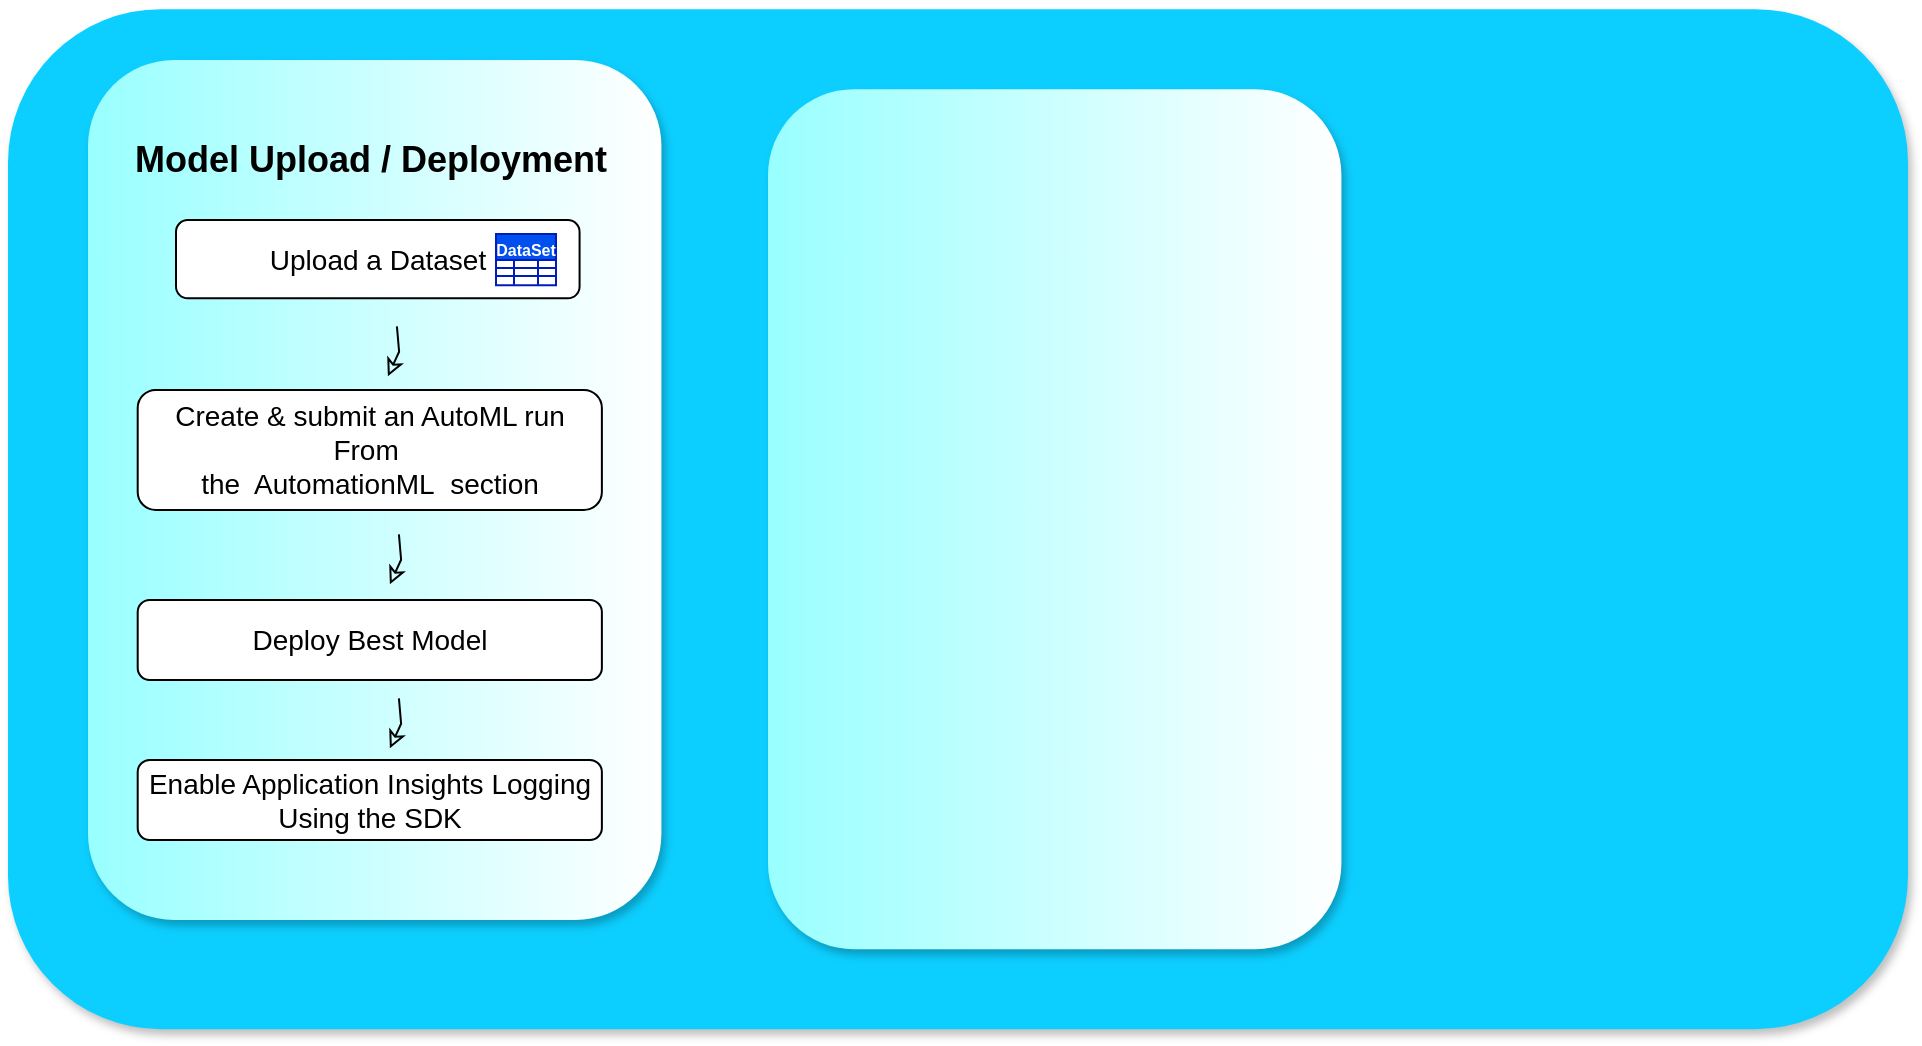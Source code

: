 <mxfile version="14.2.9" type="github">
  <diagram id="bWSiVzXVYiemJUn2zaMI" name="Page-1">
    <mxGraphModel dx="2500" dy="934" grid="1" gridSize="10" guides="1" tooltips="1" connect="1" arrows="1" fold="1" page="1" pageScale="1" pageWidth="827" pageHeight="1169" math="0" shadow="0">
      <root>
        <mxCell id="0" />
        <mxCell id="1" parent="0" />
        <mxCell id="5rxs8f5xK6HCip4G3xZq-81" value="" style="rounded=1;whiteSpace=wrap;html=1;shadow=1;gradientDirection=north;strokeColor=none;fillColor=#0DCFFF;" vertex="1" parent="1">
          <mxGeometry x="-680" y="559.59" width="950" height="510" as="geometry" />
        </mxCell>
        <mxCell id="5rxs8f5xK6HCip4G3xZq-130" value="" style="group" vertex="1" connectable="0" parent="1">
          <mxGeometry x="-640" y="585" width="286.71" height="430" as="geometry" />
        </mxCell>
        <mxCell id="5rxs8f5xK6HCip4G3xZq-82" value="" style="rounded=1;whiteSpace=wrap;html=1;shadow=1;gradientColor=#ffffff;fillColor=#99FFFF;gradientDirection=east;strokeColor=none;" vertex="1" parent="5rxs8f5xK6HCip4G3xZq-130">
          <mxGeometry width="286.71" height="430" as="geometry" />
        </mxCell>
        <mxCell id="5rxs8f5xK6HCip4G3xZq-87" style="edgeStyle=none;rounded=0;orthogonalLoop=1;jettySize=auto;html=1;endArrow=classic;endFill=0;fontColor=#AB0F58;" edge="1" parent="5rxs8f5xK6HCip4G3xZq-130">
          <mxGeometry x="-2" y="37" as="geometry">
            <Array as="points">
              <mxPoint x="155.553" y="145.883" />
            </Array>
            <mxPoint x="154.462" y="133.151" as="sourcePoint" />
            <mxPoint x="149.944" y="158.103" as="targetPoint" />
          </mxGeometry>
        </mxCell>
        <mxCell id="5rxs8f5xK6HCip4G3xZq-90" value="" style="group" vertex="1" connectable="0" parent="5rxs8f5xK6HCip4G3xZq-130">
          <mxGeometry x="24.849" y="165.005" width="232.095" height="60" as="geometry" />
        </mxCell>
        <mxCell id="5rxs8f5xK6HCip4G3xZq-91" value="&lt;font style=&quot;font-size: 14px&quot;&gt;Create &amp;amp; submit an AutoML run From&amp;nbsp;&lt;br&gt;the&amp;nbsp; AutomationML&amp;nbsp; section&lt;/font&gt;" style="rounded=1;whiteSpace=wrap;html=1;" vertex="1" parent="5rxs8f5xK6HCip4G3xZq-90">
          <mxGeometry width="232.09" height="60" as="geometry" />
        </mxCell>
        <mxCell id="5rxs8f5xK6HCip4G3xZq-93" value="&lt;font style=&quot;font-size: 18px&quot;&gt;&lt;b&gt;Model Upload / Deployment&lt;/b&gt;&lt;/font&gt;" style="text;html=1;align=center;verticalAlign=middle;resizable=0;points=[];autosize=1;" vertex="1" parent="5rxs8f5xK6HCip4G3xZq-130">
          <mxGeometry x="15.9" y="40" width="250" height="20" as="geometry" />
        </mxCell>
        <mxCell id="5rxs8f5xK6HCip4G3xZq-94" value="" style="group" vertex="1" connectable="0" parent="5rxs8f5xK6HCip4G3xZq-130">
          <mxGeometry x="24.849" y="269.995" width="232.095" height="60" as="geometry" />
        </mxCell>
        <mxCell id="5rxs8f5xK6HCip4G3xZq-95" value="&lt;span style=&quot;font-size: 14px&quot;&gt;Deploy Best Model&lt;/span&gt;" style="rounded=1;whiteSpace=wrap;html=1;" vertex="1" parent="5rxs8f5xK6HCip4G3xZq-94">
          <mxGeometry width="232.09" height="40" as="geometry" />
        </mxCell>
        <mxCell id="5rxs8f5xK6HCip4G3xZq-96" style="edgeStyle=none;rounded=0;orthogonalLoop=1;jettySize=auto;html=1;endArrow=classic;endFill=0;fontColor=#AB0F58;" edge="1" parent="5rxs8f5xK6HCip4G3xZq-130">
          <mxGeometry x="-1" y="141" as="geometry">
            <Array as="points">
              <mxPoint x="156.553" y="249.883" />
            </Array>
            <mxPoint x="155.462" y="237.151" as="sourcePoint" />
            <mxPoint x="150.944" y="262.103" as="targetPoint" />
          </mxGeometry>
        </mxCell>
        <mxCell id="5rxs8f5xK6HCip4G3xZq-97" value="" style="group" vertex="1" connectable="0" parent="5rxs8f5xK6HCip4G3xZq-130">
          <mxGeometry x="24.849" y="350.005" width="232.095" height="60" as="geometry" />
        </mxCell>
        <mxCell id="5rxs8f5xK6HCip4G3xZq-98" value="&lt;span style=&quot;font-size: 14px&quot;&gt;Enable Application Insights&amp;nbsp;Logging Using the SDK&lt;/span&gt;" style="rounded=1;whiteSpace=wrap;html=1;" vertex="1" parent="5rxs8f5xK6HCip4G3xZq-97">
          <mxGeometry width="232.09" height="40" as="geometry" />
        </mxCell>
        <mxCell id="5rxs8f5xK6HCip4G3xZq-99" style="edgeStyle=none;rounded=0;orthogonalLoop=1;jettySize=auto;html=1;endArrow=classic;endFill=0;fontColor=#AB0F58;" edge="1" parent="5rxs8f5xK6HCip4G3xZq-130">
          <mxGeometry x="-1" y="223" as="geometry">
            <Array as="points">
              <mxPoint x="156.553" y="331.883" />
            </Array>
            <mxPoint x="155.462" y="319.151" as="sourcePoint" />
            <mxPoint x="150.944" y="344.103" as="targetPoint" />
          </mxGeometry>
        </mxCell>
        <mxCell id="5rxs8f5xK6HCip4G3xZq-111" value="" style="group" vertex="1" connectable="0" parent="5rxs8f5xK6HCip4G3xZq-130">
          <mxGeometry x="44" y="80" width="201.79" height="42.58" as="geometry" />
        </mxCell>
        <mxCell id="5rxs8f5xK6HCip4G3xZq-112" value="&lt;font style=&quot;font-size: 14px&quot;&gt;Upload a Dataset&lt;/font&gt;" style="rounded=1;whiteSpace=wrap;html=1;align=center;" vertex="1" parent="5rxs8f5xK6HCip4G3xZq-111">
          <mxGeometry width="201.79" height="39.17" as="geometry" />
        </mxCell>
        <mxCell id="5rxs8f5xK6HCip4G3xZq-113" value="&lt;font style=&quot;font-size: 8px&quot;&gt;DataSet&lt;/font&gt;" style="shape=table;html=1;whiteSpace=wrap;startSize=13;container=1;collapsible=0;childLayout=tableLayout;fontStyle=1;align=center;fillColor=#0050ef;strokeColor=#001DBC;fontColor=#ffffff;" vertex="1" parent="5rxs8f5xK6HCip4G3xZq-111">
          <mxGeometry x="160" y="7" width="30" height="25.58" as="geometry" />
        </mxCell>
        <mxCell id="5rxs8f5xK6HCip4G3xZq-114" value="" style="shape=partialRectangle;html=1;whiteSpace=wrap;collapsible=0;dropTarget=0;pointerEvents=0;fillColor=none;top=0;left=0;bottom=0;right=0;points=[[0,0.5],[1,0.5]];portConstraint=eastwest;" vertex="1" parent="5rxs8f5xK6HCip4G3xZq-113">
          <mxGeometry y="13" width="30" as="geometry" />
        </mxCell>
        <mxCell id="5rxs8f5xK6HCip4G3xZq-115" value="" style="shape=partialRectangle;html=1;whiteSpace=wrap;connectable=0;fillColor=none;top=0;left=0;bottom=0;right=0;overflow=hidden;" vertex="1" parent="5rxs8f5xK6HCip4G3xZq-114">
          <mxGeometry width="9" as="geometry" />
        </mxCell>
        <mxCell id="5rxs8f5xK6HCip4G3xZq-116" value="" style="shape=partialRectangle;html=1;whiteSpace=wrap;connectable=0;fillColor=none;top=0;left=0;bottom=0;right=0;overflow=hidden;" vertex="1" parent="5rxs8f5xK6HCip4G3xZq-114">
          <mxGeometry x="9" width="12" as="geometry" />
        </mxCell>
        <mxCell id="5rxs8f5xK6HCip4G3xZq-117" value="" style="shape=partialRectangle;html=1;whiteSpace=wrap;connectable=0;fillColor=none;top=0;left=0;bottom=0;right=0;overflow=hidden;" vertex="1" parent="5rxs8f5xK6HCip4G3xZq-114">
          <mxGeometry x="21" width="9" as="geometry" />
        </mxCell>
        <mxCell id="5rxs8f5xK6HCip4G3xZq-118" value="" style="shape=partialRectangle;html=1;whiteSpace=wrap;collapsible=0;dropTarget=0;pointerEvents=0;fillColor=none;top=0;left=0;bottom=0;right=0;points=[[0,0.5],[1,0.5]];portConstraint=eastwest;" vertex="1" parent="5rxs8f5xK6HCip4G3xZq-113">
          <mxGeometry y="13" width="30" height="4" as="geometry" />
        </mxCell>
        <mxCell id="5rxs8f5xK6HCip4G3xZq-119" value="" style="shape=partialRectangle;html=1;whiteSpace=wrap;connectable=0;fillColor=none;top=0;left=0;bottom=0;right=0;overflow=hidden;" vertex="1" parent="5rxs8f5xK6HCip4G3xZq-118">
          <mxGeometry width="9" height="4" as="geometry" />
        </mxCell>
        <mxCell id="5rxs8f5xK6HCip4G3xZq-120" value="" style="shape=partialRectangle;html=1;whiteSpace=wrap;connectable=0;fillColor=none;top=0;left=0;bottom=0;right=0;overflow=hidden;" vertex="1" parent="5rxs8f5xK6HCip4G3xZq-118">
          <mxGeometry x="9" width="12" height="4" as="geometry" />
        </mxCell>
        <mxCell id="5rxs8f5xK6HCip4G3xZq-121" value="" style="shape=partialRectangle;html=1;whiteSpace=wrap;connectable=0;fillColor=none;top=0;left=0;bottom=0;right=0;overflow=hidden;" vertex="1" parent="5rxs8f5xK6HCip4G3xZq-118">
          <mxGeometry x="21" width="9" height="4" as="geometry" />
        </mxCell>
        <mxCell id="5rxs8f5xK6HCip4G3xZq-122" value="" style="shape=partialRectangle;html=1;whiteSpace=wrap;collapsible=0;dropTarget=0;pointerEvents=0;fillColor=none;top=0;left=0;bottom=0;right=0;points=[[0,0.5],[1,0.5]];portConstraint=eastwest;" vertex="1" parent="5rxs8f5xK6HCip4G3xZq-113">
          <mxGeometry y="17" width="30" height="4" as="geometry" />
        </mxCell>
        <mxCell id="5rxs8f5xK6HCip4G3xZq-123" value="" style="shape=partialRectangle;html=1;whiteSpace=wrap;connectable=0;fillColor=none;top=0;left=0;bottom=0;right=0;overflow=hidden;" vertex="1" parent="5rxs8f5xK6HCip4G3xZq-122">
          <mxGeometry width="9" height="4" as="geometry" />
        </mxCell>
        <mxCell id="5rxs8f5xK6HCip4G3xZq-124" value="" style="shape=partialRectangle;html=1;whiteSpace=wrap;connectable=0;fillColor=none;top=0;left=0;bottom=0;right=0;overflow=hidden;" vertex="1" parent="5rxs8f5xK6HCip4G3xZq-122">
          <mxGeometry x="9" width="12" height="4" as="geometry" />
        </mxCell>
        <mxCell id="5rxs8f5xK6HCip4G3xZq-125" value="" style="shape=partialRectangle;html=1;whiteSpace=wrap;connectable=0;fillColor=none;top=0;left=0;bottom=0;right=0;overflow=hidden;" vertex="1" parent="5rxs8f5xK6HCip4G3xZq-122">
          <mxGeometry x="21" width="9" height="4" as="geometry" />
        </mxCell>
        <mxCell id="5rxs8f5xK6HCip4G3xZq-126" value="" style="shape=partialRectangle;html=1;whiteSpace=wrap;collapsible=0;dropTarget=0;pointerEvents=0;fillColor=none;top=0;left=0;bottom=0;right=0;points=[[0,0.5],[1,0.5]];portConstraint=eastwest;" vertex="1" parent="5rxs8f5xK6HCip4G3xZq-113">
          <mxGeometry y="21" width="30" height="5" as="geometry" />
        </mxCell>
        <mxCell id="5rxs8f5xK6HCip4G3xZq-127" value="" style="shape=partialRectangle;html=1;whiteSpace=wrap;connectable=0;fillColor=none;top=0;left=0;bottom=0;right=0;overflow=hidden;" vertex="1" parent="5rxs8f5xK6HCip4G3xZq-126">
          <mxGeometry width="9" height="5" as="geometry" />
        </mxCell>
        <mxCell id="5rxs8f5xK6HCip4G3xZq-128" value="" style="shape=partialRectangle;html=1;whiteSpace=wrap;connectable=0;fillColor=none;top=0;left=0;bottom=0;right=0;overflow=hidden;" vertex="1" parent="5rxs8f5xK6HCip4G3xZq-126">
          <mxGeometry x="9" width="12" height="5" as="geometry" />
        </mxCell>
        <mxCell id="5rxs8f5xK6HCip4G3xZq-129" value="" style="shape=partialRectangle;html=1;whiteSpace=wrap;connectable=0;fillColor=none;top=0;left=0;bottom=0;right=0;overflow=hidden;" vertex="1" parent="5rxs8f5xK6HCip4G3xZq-126">
          <mxGeometry x="21" width="9" height="5" as="geometry" />
        </mxCell>
        <mxCell id="5rxs8f5xK6HCip4G3xZq-131" value="" style="rounded=1;whiteSpace=wrap;html=1;shadow=1;gradientColor=#ffffff;fillColor=#99FFFF;gradientDirection=east;strokeColor=none;" vertex="1" parent="1">
          <mxGeometry x="-300" y="599.59" width="286.71" height="430" as="geometry" />
        </mxCell>
      </root>
    </mxGraphModel>
  </diagram>
</mxfile>

